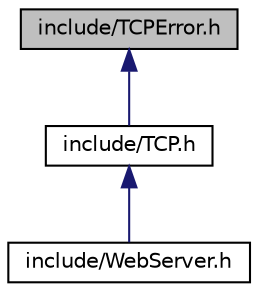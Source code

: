 digraph "include/TCPError.h"
{
  edge [fontname="Helvetica",fontsize="10",labelfontname="Helvetica",labelfontsize="10"];
  node [fontname="Helvetica",fontsize="10",shape=record];
  Node1 [label="include/TCPError.h",height=0.2,width=0.4,color="black", fillcolor="grey75", style="filled", fontcolor="black"];
  Node1 -> Node2 [dir="back",color="midnightblue",fontsize="10",style="solid"];
  Node2 [label="include/TCP.h",height=0.2,width=0.4,color="black", fillcolor="white", style="filled",URL="$_t_c_p_8h.html"];
  Node2 -> Node3 [dir="back",color="midnightblue",fontsize="10",style="solid"];
  Node3 [label="include/WebServer.h",height=0.2,width=0.4,color="black", fillcolor="white", style="filled",URL="$_web_server_8h.html"];
}
